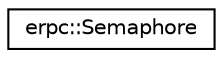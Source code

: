 digraph "Graphical Class Hierarchy"
{
  edge [fontname="Helvetica",fontsize="10",labelfontname="Helvetica",labelfontsize="10"];
  node [fontname="Helvetica",fontsize="10",shape=record];
  rankdir="LR";
  Node1 [label="erpc::Semaphore",height=0.2,width=0.4,color="black", fillcolor="white", style="filled",URL="$classerpc_1_1_semaphore.html",tooltip="Simple semaphore class. "];
}
